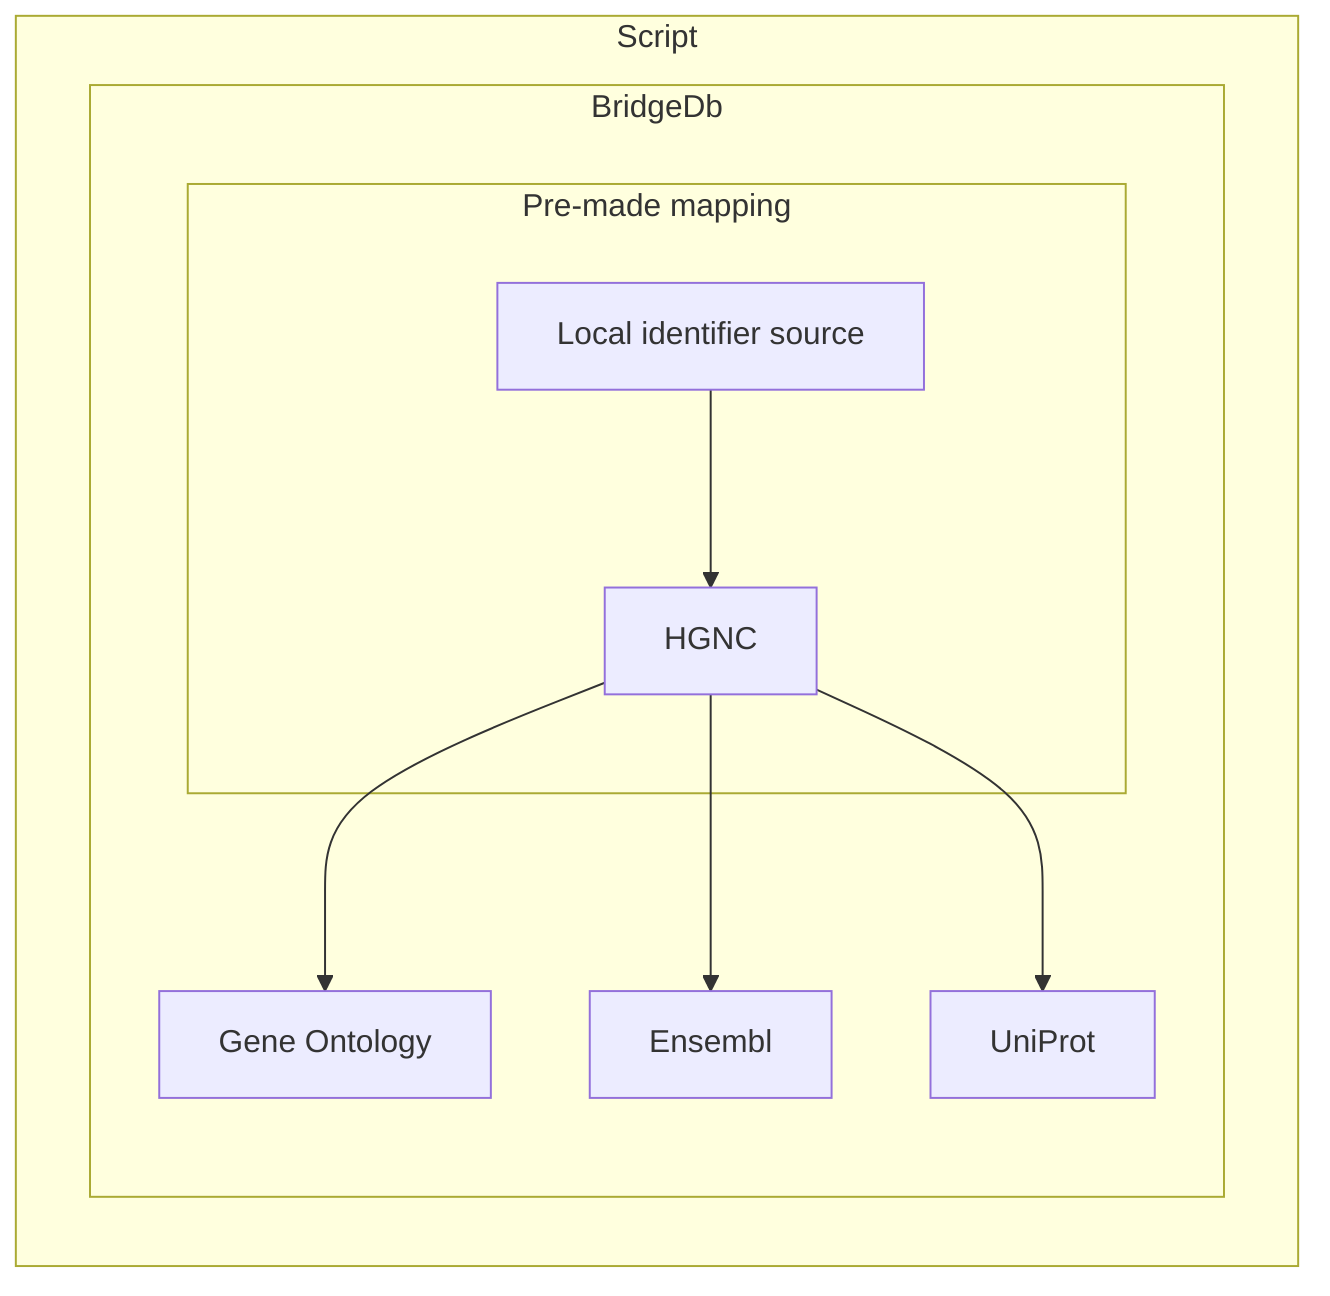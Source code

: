 graph TB 
      subgraph Script

          subgraph BridgeDb
              B[Affy]-->E[Gene Ontology]
              B[Affy]-->F[Ensembl]
              B[Affy] --> H[UniProt]
          subgraph Pre-made mapping
            A[Local identifier source]-->B[HGNC]
          end
          end
        end